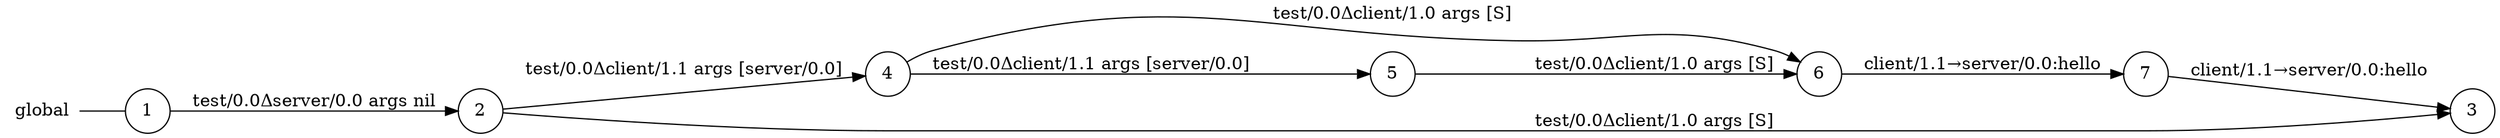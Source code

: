 digraph global {
	rankdir="LR";
	n_0 [label="global", shape="plaintext"];
	n_1 [id="9", shape=circle, label="4"];
	n_2 [id="8", shape=circle, label="7"];
	n_3 [id="1", shape=circle, label="1"];
	n_0 -> n_3 [arrowhead=none];
	n_4 [id="4", shape=circle, label="6"];
	n_5 [id="3", shape=circle, label="3"];
	n_6 [id="2", shape=circle, label="2"];
	n_7 [id="5", shape=circle, label="5"];

	n_2 -> n_5 [id="[$e|9]", label="client/1.1→server/0.0:hello"];
	n_7 -> n_4 [id="[$e|10]", label="test/0.0Δclient/1.0 args [S]"];
	n_1 -> n_7 [id="[$e|5]", label="test/0.0Δclient/1.1 args [server/0.0]"];
	n_1 -> n_4 [id="[$e|2]", label="test/0.0Δclient/1.0 args [S]"];
	n_3 -> n_6 [id="[$e|0]", label="test/0.0Δserver/0.0 args nil"];
	n_4 -> n_2 [id="[$e|4]", label="client/1.1→server/0.0:hello"];
	n_6 -> n_5 [id="[$e|8]", label="test/0.0Δclient/1.0 args [S]"];
	n_6 -> n_1 [id="[$e|1]", label="test/0.0Δclient/1.1 args [server/0.0]"];
}
